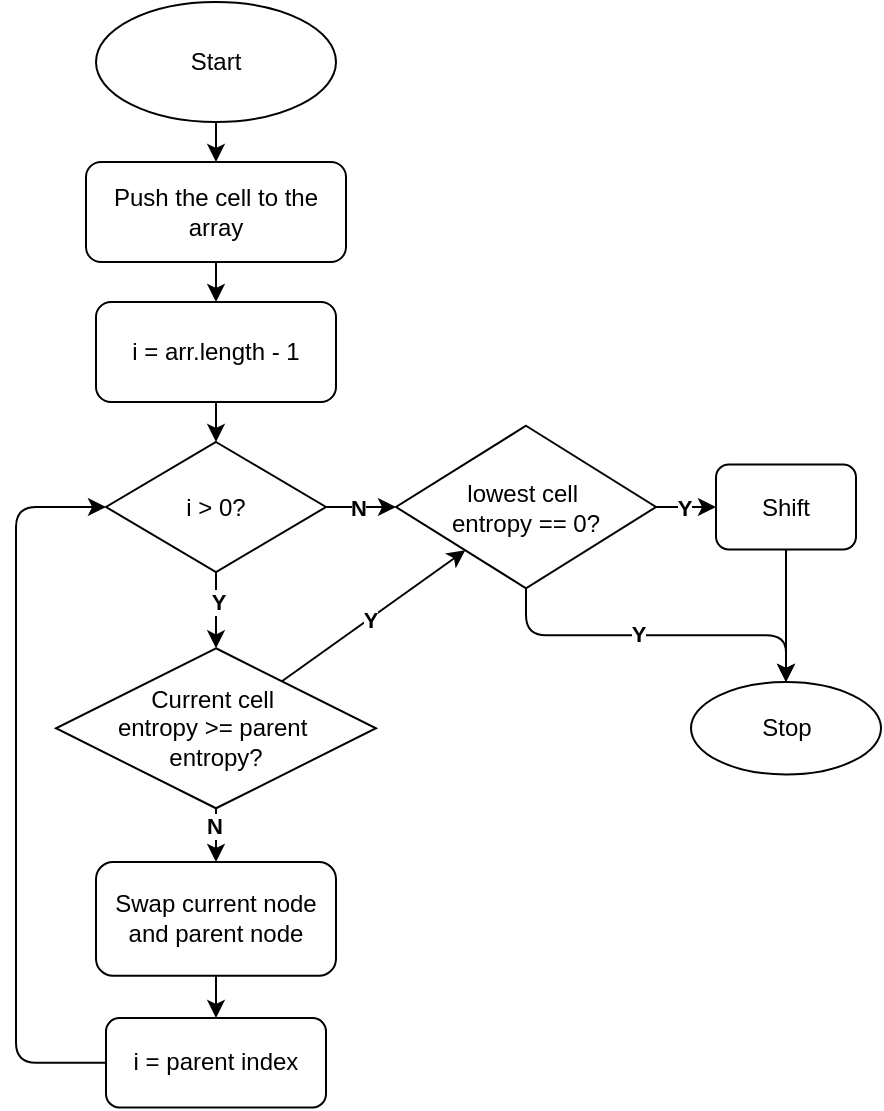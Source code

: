 <mxfile>
    <diagram id="MgKC97-QD5dncZIJibh3" name="Page-1">
        <mxGraphModel dx="670" dy="350" grid="1" gridSize="10" guides="1" tooltips="1" connect="1" arrows="1" fold="1" page="1" pageScale="1" pageWidth="850" pageHeight="1100" math="0" shadow="0">
            <root>
                <mxCell id="0"/>
                <mxCell id="1" parent="0"/>
                <mxCell id="54" value="" style="edgeStyle=none;html=1;" edge="1" parent="1" source="7" target="53">
                    <mxGeometry relative="1" as="geometry"/>
                </mxCell>
                <mxCell id="7" value="Start" style="ellipse;whiteSpace=wrap;html=1;" vertex="1" parent="1">
                    <mxGeometry x="380" y="20" width="120" height="60" as="geometry"/>
                </mxCell>
                <mxCell id="57" value="" style="edgeStyle=none;html=1;" edge="1" parent="1" source="53" target="56">
                    <mxGeometry relative="1" as="geometry"/>
                </mxCell>
                <mxCell id="53" value="Push the cell to the array" style="rounded=1;whiteSpace=wrap;html=1;" vertex="1" parent="1">
                    <mxGeometry x="375" y="100" width="130" height="50" as="geometry"/>
                </mxCell>
                <mxCell id="59" value="" style="edgeStyle=none;html=1;" edge="1" parent="1" source="56" target="58">
                    <mxGeometry relative="1" as="geometry"/>
                </mxCell>
                <mxCell id="56" value="i = arr.length - 1" style="whiteSpace=wrap;html=1;rounded=1;" vertex="1" parent="1">
                    <mxGeometry x="380" y="170" width="120" height="50" as="geometry"/>
                </mxCell>
                <mxCell id="63" value="" style="edgeStyle=none;html=1;" edge="1" parent="1" source="58" target="62">
                    <mxGeometry relative="1" as="geometry"/>
                </mxCell>
                <mxCell id="66" value="&lt;b&gt;N&lt;/b&gt;" style="edgeLabel;html=1;align=center;verticalAlign=middle;resizable=0;points=[];" vertex="1" connectable="0" parent="63">
                    <mxGeometry x="-0.112" relative="1" as="geometry">
                        <mxPoint as="offset"/>
                    </mxGeometry>
                </mxCell>
                <mxCell id="75" value="" style="edgeStyle=none;html=1;" edge="1" parent="1" source="58" target="74">
                    <mxGeometry relative="1" as="geometry"/>
                </mxCell>
                <mxCell id="76" value="Y" style="edgeLabel;html=1;align=center;verticalAlign=middle;resizable=0;points=[];fontStyle=1" vertex="1" connectable="0" parent="75">
                    <mxGeometry x="-0.216" y="1" relative="1" as="geometry">
                        <mxPoint as="offset"/>
                    </mxGeometry>
                </mxCell>
                <mxCell id="58" value="i &amp;gt; 0?" style="rhombus;whiteSpace=wrap;html=1;rounded=0;" vertex="1" parent="1">
                    <mxGeometry x="385" y="240" width="110" height="65" as="geometry"/>
                </mxCell>
                <mxCell id="65" value="" style="edgeStyle=none;html=1;" edge="1" parent="1" source="62" target="64">
                    <mxGeometry relative="1" as="geometry"/>
                </mxCell>
                <mxCell id="67" value="&lt;b&gt;Y&lt;/b&gt;" style="edgeLabel;html=1;align=center;verticalAlign=middle;resizable=0;points=[];" vertex="1" connectable="0" parent="65">
                    <mxGeometry x="-0.092" relative="1" as="geometry">
                        <mxPoint as="offset"/>
                    </mxGeometry>
                </mxCell>
                <mxCell id="69" value="" style="edgeStyle=orthogonalEdgeStyle;html=1;exitX=0.5;exitY=1;exitDx=0;exitDy=0;" edge="1" parent="1" source="62" target="68">
                    <mxGeometry relative="1" as="geometry"/>
                </mxCell>
                <mxCell id="70" value="Y" style="edgeLabel;html=1;align=center;verticalAlign=middle;resizable=0;points=[];fontStyle=1" vertex="1" connectable="0" parent="69">
                    <mxGeometry x="-0.1" y="1" relative="1" as="geometry">
                        <mxPoint as="offset"/>
                    </mxGeometry>
                </mxCell>
                <mxCell id="62" value="lowest cell&amp;nbsp;&lt;div&gt;entropy == 0?&lt;/div&gt;" style="rhombus;whiteSpace=wrap;html=1;rounded=0;" vertex="1" parent="1">
                    <mxGeometry x="530" y="231.88" width="130" height="81.25" as="geometry"/>
                </mxCell>
                <mxCell id="71" style="edgeStyle=orthogonalEdgeStyle;html=1;entryX=0.5;entryY=0;entryDx=0;entryDy=0;exitX=0.5;exitY=1;exitDx=0;exitDy=0;" edge="1" parent="1" source="64" target="68">
                    <mxGeometry relative="1" as="geometry">
                        <mxPoint x="730" y="300" as="sourcePoint"/>
                    </mxGeometry>
                </mxCell>
                <mxCell id="64" value="Shift" style="whiteSpace=wrap;html=1;rounded=1;" vertex="1" parent="1">
                    <mxGeometry x="690" y="251.25" width="70" height="42.51" as="geometry"/>
                </mxCell>
                <mxCell id="68" value="Stop" style="ellipse;whiteSpace=wrap;html=1;rounded=0;" vertex="1" parent="1">
                    <mxGeometry x="677.5" y="360" width="95" height="46.25" as="geometry"/>
                </mxCell>
                <mxCell id="77" style="edgeStyle=none;html=1;" edge="1" parent="1" source="74" target="62">
                    <mxGeometry relative="1" as="geometry"/>
                </mxCell>
                <mxCell id="78" value="Y" style="edgeLabel;html=1;align=center;verticalAlign=middle;resizable=0;points=[];fontStyle=1" vertex="1" connectable="0" parent="77">
                    <mxGeometry x="-0.05" relative="1" as="geometry">
                        <mxPoint as="offset"/>
                    </mxGeometry>
                </mxCell>
                <mxCell id="80" value="" style="edgeStyle=none;html=1;" edge="1" parent="1" source="74" target="79">
                    <mxGeometry relative="1" as="geometry"/>
                </mxCell>
                <mxCell id="84" value="&lt;b&gt;N&lt;/b&gt;" style="edgeLabel;html=1;align=center;verticalAlign=middle;resizable=0;points=[];" vertex="1" connectable="0" parent="80">
                    <mxGeometry x="-0.319" y="-1" relative="1" as="geometry">
                        <mxPoint as="offset"/>
                    </mxGeometry>
                </mxCell>
                <mxCell id="74" value="Current cell&amp;nbsp;&lt;div&gt;entropy &amp;gt;= parent&amp;nbsp;&lt;/div&gt;&lt;div&gt;entropy?&lt;/div&gt;" style="rhombus;whiteSpace=wrap;html=1;rounded=0;" vertex="1" parent="1">
                    <mxGeometry x="360" y="343.13" width="160" height="80" as="geometry"/>
                </mxCell>
                <mxCell id="82" value="" style="edgeStyle=none;html=1;" edge="1" parent="1" source="79" target="81">
                    <mxGeometry relative="1" as="geometry"/>
                </mxCell>
                <mxCell id="79" value="Swap current node and parent node" style="whiteSpace=wrap;html=1;rounded=1;" vertex="1" parent="1">
                    <mxGeometry x="380" y="450" width="120" height="56.87" as="geometry"/>
                </mxCell>
                <mxCell id="83" style="edgeStyle=orthogonalEdgeStyle;html=1;entryX=0;entryY=0.5;entryDx=0;entryDy=0;exitX=0;exitY=0.5;exitDx=0;exitDy=0;" edge="1" parent="1" source="81" target="58">
                    <mxGeometry relative="1" as="geometry">
                        <Array as="points">
                            <mxPoint x="340" y="550"/>
                            <mxPoint x="340" y="273"/>
                        </Array>
                    </mxGeometry>
                </mxCell>
                <mxCell id="81" value="i = parent index" style="whiteSpace=wrap;html=1;rounded=1;" vertex="1" parent="1">
                    <mxGeometry x="385" y="528" width="110" height="44.7" as="geometry"/>
                </mxCell>
            </root>
        </mxGraphModel>
    </diagram>
</mxfile>